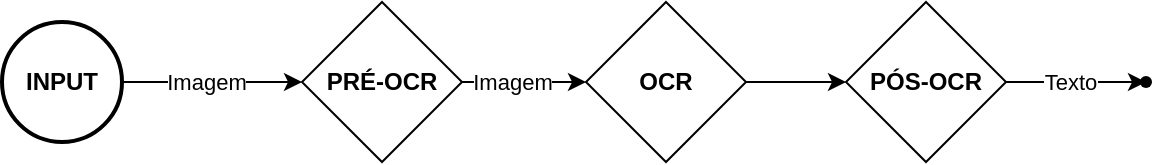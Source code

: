 <mxfile version="24.7.8">
  <diagram id="C5RBs43oDa-KdzZeNtuy" name="Page-1">
    <mxGraphModel dx="1100" dy="990" grid="0" gridSize="10" guides="1" tooltips="1" connect="1" arrows="1" fold="1" page="1" pageScale="1" pageWidth="827" pageHeight="1169" math="0" shadow="0">
      <root>
        <mxCell id="WIyWlLk6GJQsqaUBKTNV-0" />
        <mxCell id="WIyWlLk6GJQsqaUBKTNV-1" parent="WIyWlLk6GJQsqaUBKTNV-0" />
        <mxCell id="IO_S5Y9fnIdnLGKTK-77-0" value="" style="shape=waypoint;sketch=0;fillStyle=solid;size=6;pointerEvents=1;points=[];fillColor=none;resizable=0;rotatable=0;perimeter=centerPerimeter;snapToPoint=1;" parent="WIyWlLk6GJQsqaUBKTNV-1" vertex="1">
          <mxGeometry x="669" y="120" width="20" height="20" as="geometry" />
        </mxCell>
        <mxCell id="IO_S5Y9fnIdnLGKTK-77-7" value="" style="edgeStyle=orthogonalEdgeStyle;rounded=0;orthogonalLoop=1;jettySize=auto;html=1;" parent="WIyWlLk6GJQsqaUBKTNV-1" source="IO_S5Y9fnIdnLGKTK-77-1" target="IO_S5Y9fnIdnLGKTK-77-2" edge="1">
          <mxGeometry relative="1" as="geometry" />
        </mxCell>
        <mxCell id="IO_S5Y9fnIdnLGKTK-77-13" value="Imagem" style="edgeLabel;html=1;align=center;verticalAlign=middle;resizable=0;points=[];" parent="IO_S5Y9fnIdnLGKTK-77-7" vertex="1" connectable="0">
          <mxGeometry x="-0.2" relative="1" as="geometry">
            <mxPoint as="offset" />
          </mxGeometry>
        </mxCell>
        <mxCell id="IO_S5Y9fnIdnLGKTK-77-1" value="&lt;b&gt;PRÉ-OCR&lt;/b&gt;" style="rhombus;whiteSpace=wrap;html=1;" parent="WIyWlLk6GJQsqaUBKTNV-1" vertex="1">
          <mxGeometry x="257" y="90" width="80" height="80" as="geometry" />
        </mxCell>
        <mxCell id="IO_S5Y9fnIdnLGKTK-77-8" value="" style="edgeStyle=orthogonalEdgeStyle;rounded=0;orthogonalLoop=1;jettySize=auto;html=1;" parent="WIyWlLk6GJQsqaUBKTNV-1" source="IO_S5Y9fnIdnLGKTK-77-2" target="IO_S5Y9fnIdnLGKTK-77-3" edge="1">
          <mxGeometry relative="1" as="geometry" />
        </mxCell>
        <mxCell id="IO_S5Y9fnIdnLGKTK-77-2" value="&lt;b&gt;OCR&lt;/b&gt;" style="rhombus;whiteSpace=wrap;html=1;" parent="WIyWlLk6GJQsqaUBKTNV-1" vertex="1">
          <mxGeometry x="399" y="90" width="80" height="80" as="geometry" />
        </mxCell>
        <mxCell id="IO_S5Y9fnIdnLGKTK-77-9" value="" style="edgeStyle=orthogonalEdgeStyle;rounded=0;orthogonalLoop=1;jettySize=auto;html=1;" parent="WIyWlLk6GJQsqaUBKTNV-1" source="IO_S5Y9fnIdnLGKTK-77-3" target="IO_S5Y9fnIdnLGKTK-77-0" edge="1">
          <mxGeometry relative="1" as="geometry" />
        </mxCell>
        <mxCell id="IO_S5Y9fnIdnLGKTK-77-12" value="Texto" style="edgeLabel;html=1;align=center;verticalAlign=middle;resizable=0;points=[];" parent="IO_S5Y9fnIdnLGKTK-77-9" vertex="1" connectable="0">
          <mxGeometry x="-0.029" y="2" relative="1" as="geometry">
            <mxPoint x="-2" y="2" as="offset" />
          </mxGeometry>
        </mxCell>
        <mxCell id="IO_S5Y9fnIdnLGKTK-77-3" value="&lt;b&gt;PÓS-OCR&lt;/b&gt;" style="rhombus;whiteSpace=wrap;html=1;" parent="WIyWlLk6GJQsqaUBKTNV-1" vertex="1">
          <mxGeometry x="529" y="90" width="80" height="80" as="geometry" />
        </mxCell>
        <mxCell id="IO_S5Y9fnIdnLGKTK-77-6" value="" style="edgeStyle=orthogonalEdgeStyle;rounded=0;orthogonalLoop=1;jettySize=auto;html=1;" parent="WIyWlLk6GJQsqaUBKTNV-1" source="IO_S5Y9fnIdnLGKTK-77-5" target="IO_S5Y9fnIdnLGKTK-77-1" edge="1">
          <mxGeometry relative="1" as="geometry" />
        </mxCell>
        <mxCell id="IO_S5Y9fnIdnLGKTK-77-11" value="Imagem" style="edgeLabel;html=1;align=center;verticalAlign=middle;resizable=0;points=[];" parent="IO_S5Y9fnIdnLGKTK-77-6" vertex="1" connectable="0">
          <mxGeometry x="-0.6" y="1" relative="1" as="geometry">
            <mxPoint x="24" y="1" as="offset" />
          </mxGeometry>
        </mxCell>
        <mxCell id="IO_S5Y9fnIdnLGKTK-77-5" value="&lt;b&gt;INPUT&lt;/b&gt;" style="strokeWidth=2;html=1;shape=mxgraph.flowchart.start_2;whiteSpace=wrap;" parent="WIyWlLk6GJQsqaUBKTNV-1" vertex="1">
          <mxGeometry x="107" y="100" width="60" height="60" as="geometry" />
        </mxCell>
      </root>
    </mxGraphModel>
  </diagram>
</mxfile>
